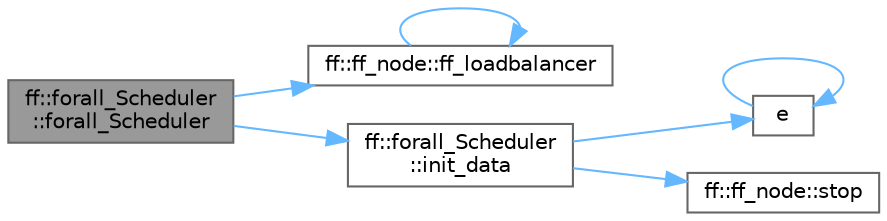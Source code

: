digraph "ff::forall_Scheduler::forall_Scheduler"
{
 // LATEX_PDF_SIZE
  bgcolor="transparent";
  edge [fontname=Helvetica,fontsize=10,labelfontname=Helvetica,labelfontsize=10];
  node [fontname=Helvetica,fontsize=10,shape=box,height=0.2,width=0.4];
  rankdir="LR";
  Node1 [id="Node000001",label="ff::forall_Scheduler\l::forall_Scheduler",height=0.2,width=0.4,color="gray40", fillcolor="grey60", style="filled", fontcolor="black",tooltip=" "];
  Node1 -> Node2 [id="edge7_Node000001_Node000002",color="steelblue1",style="solid",tooltip=" "];
  Node2 [id="Node000002",label="ff::ff_node::ff_loadbalancer",height=0.2,width=0.4,color="grey40", fillcolor="white", style="filled",URL="$classff_1_1ff__node.html#a4507398d523881cfadefdf463bfa5962",tooltip=" "];
  Node2 -> Node2 [id="edge8_Node000002_Node000002",color="steelblue1",style="solid",tooltip=" "];
  Node1 -> Node3 [id="edge9_Node000001_Node000003",color="steelblue1",style="solid",tooltip=" "];
  Node3 [id="Node000003",label="ff::forall_Scheduler\l::init_data",height=0.2,width=0.4,color="grey40", fillcolor="white", style="filled",URL="$classff_1_1forall___scheduler.html#a3a13daaa8156fa8c02686e967ea533ed",tooltip=" "];
  Node3 -> Node4 [id="edge10_Node000003_Node000004",color="steelblue1",style="solid",tooltip=" "];
  Node4 [id="Node000004",label="e",height=0.2,width=0.4,color="grey40", fillcolor="white", style="filled",URL="$_cwise__array__power__array_8cpp.html#a9cb86ff854760bf91a154f2724a9101d",tooltip=" "];
  Node4 -> Node4 [id="edge11_Node000004_Node000004",color="steelblue1",style="solid",tooltip=" "];
  Node3 -> Node5 [id="edge12_Node000003_Node000005",color="steelblue1",style="solid",tooltip=" "];
  Node5 [id="Node000005",label="ff::ff_node::stop",height=0.2,width=0.4,color="grey40", fillcolor="white", style="filled",URL="$classff_1_1ff__node.html#a94d7a6d3bc2af21a2c6e0da1a7d911ea",tooltip=" "];
}
